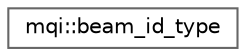 digraph "Graphical Class Hierarchy"
{
 // LATEX_PDF_SIZE
  bgcolor="transparent";
  edge [fontname=Helvetica,fontsize=10,labelfontname=Helvetica,labelfontsize=10];
  node [fontname=Helvetica,fontsize=10,shape=box,height=0.2,width=0.4];
  rankdir="LR";
  Node0 [id="Node000000",label="mqi::beam_id_type",height=0.2,width=0.4,color="grey40", fillcolor="white", style="filled",URL="$structmqi_1_1beam__id__type.html",tooltip="Represents a beam identifier, which can be either a number or a string name."];
}
